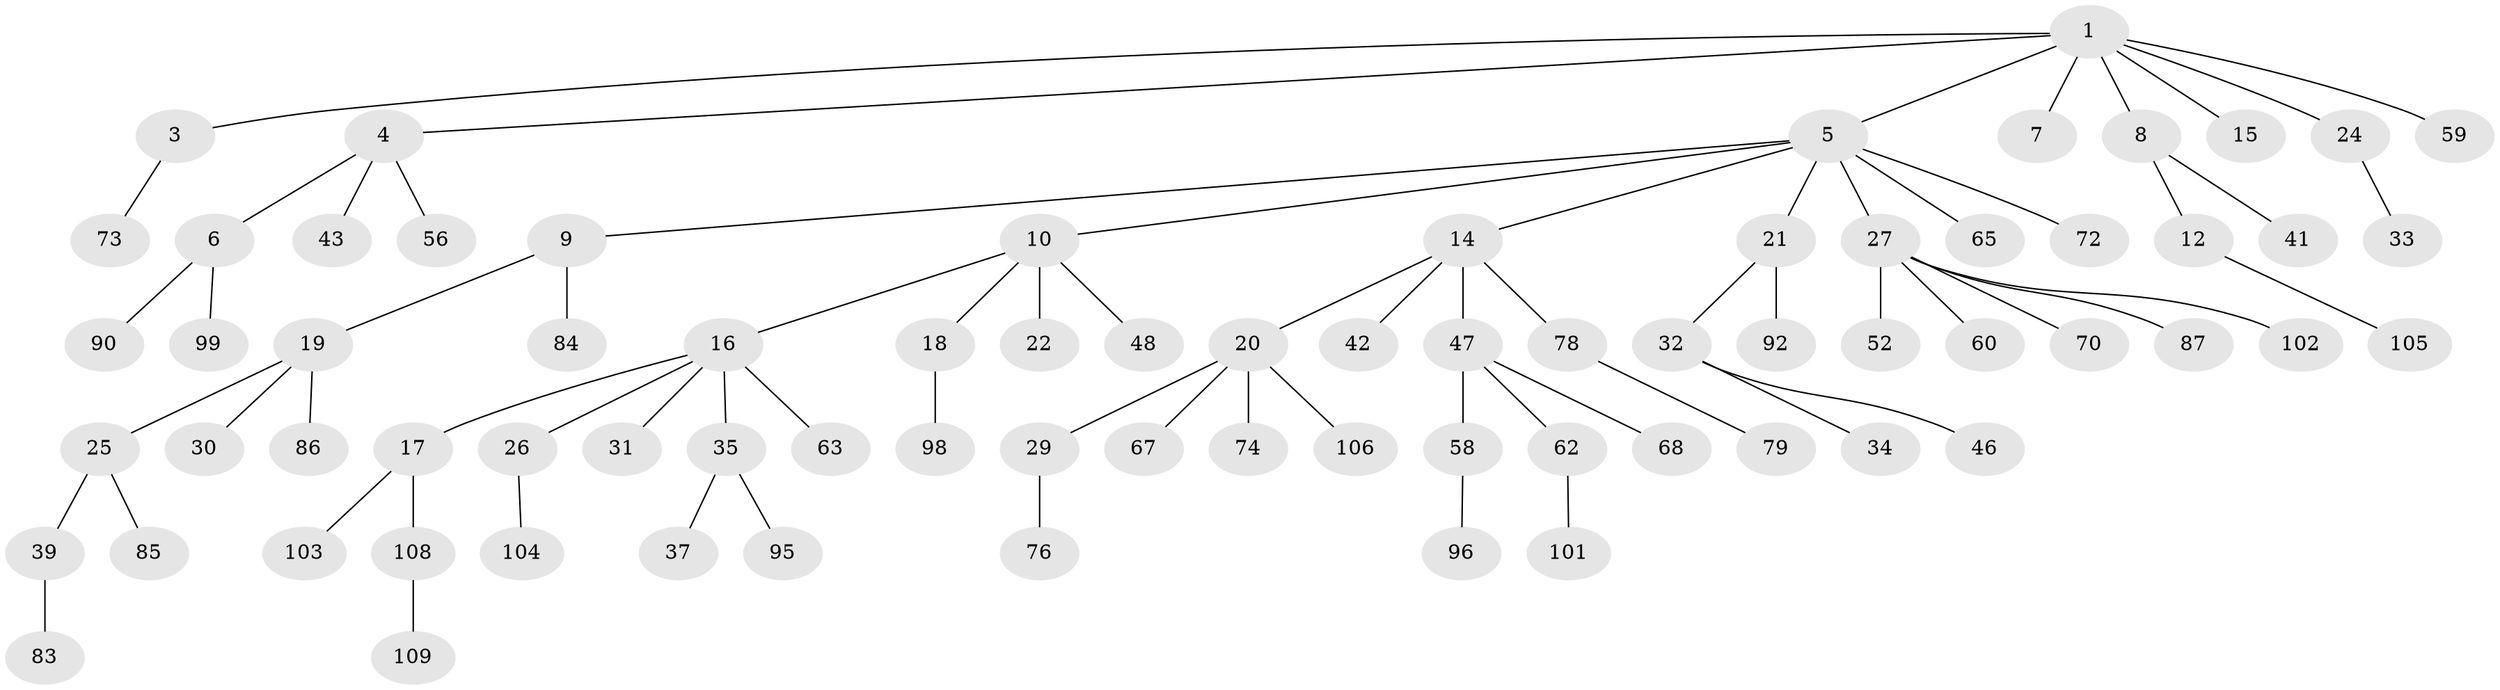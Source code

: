 // original degree distribution, {6: 0.01818181818181818, 4: 0.05454545454545454, 3: 0.1, 5: 0.045454545454545456, 9: 0.00909090909090909, 2: 0.2727272727272727, 1: 0.5}
// Generated by graph-tools (version 1.1) at 2025/42/03/06/25 10:42:05]
// undirected, 74 vertices, 73 edges
graph export_dot {
graph [start="1"]
  node [color=gray90,style=filled];
  1 [super="+2"];
  3 [super="+44"];
  4 [super="+40"];
  5 [super="+45"];
  6 [super="+88"];
  7 [super="+36"];
  8 [super="+23"];
  9 [super="+13"];
  10 [super="+11"];
  12 [super="+61"];
  14 [super="+55"];
  15;
  16;
  17 [super="+69"];
  18 [super="+51"];
  19 [super="+50"];
  20 [super="+77"];
  21 [super="+64"];
  22;
  24 [super="+28"];
  25;
  26 [super="+81"];
  27 [super="+57"];
  29;
  30;
  31 [super="+38"];
  32 [super="+66"];
  33;
  34 [super="+91"];
  35 [super="+71"];
  37;
  39 [super="+80"];
  41 [super="+49"];
  42;
  43;
  46 [super="+75"];
  47 [super="+54"];
  48;
  52 [super="+53"];
  56;
  58;
  59;
  60;
  62 [super="+107"];
  63;
  65;
  67;
  68;
  70 [super="+100"];
  72 [super="+110"];
  73 [super="+97"];
  74;
  76 [super="+82"];
  78;
  79;
  83;
  84 [super="+94"];
  85;
  86;
  87 [super="+89"];
  90;
  92 [super="+93"];
  95;
  96;
  98;
  99;
  101;
  102;
  103;
  104;
  105;
  106;
  108;
  109;
  1 -- 4;
  1 -- 5;
  1 -- 7;
  1 -- 24;
  1 -- 59;
  1 -- 8;
  1 -- 3;
  1 -- 15;
  3 -- 73;
  4 -- 6;
  4 -- 43;
  4 -- 56;
  5 -- 9;
  5 -- 10;
  5 -- 14;
  5 -- 21;
  5 -- 27;
  5 -- 65;
  5 -- 72;
  6 -- 90;
  6 -- 99;
  8 -- 12;
  8 -- 41;
  9 -- 19;
  9 -- 84;
  10 -- 16;
  10 -- 48;
  10 -- 18;
  10 -- 22;
  12 -- 105;
  14 -- 20;
  14 -- 42;
  14 -- 47;
  14 -- 78;
  16 -- 17;
  16 -- 26;
  16 -- 31;
  16 -- 35;
  16 -- 63;
  17 -- 103;
  17 -- 108;
  18 -- 98;
  19 -- 25;
  19 -- 30;
  19 -- 86;
  20 -- 29;
  20 -- 67;
  20 -- 74;
  20 -- 106;
  21 -- 32;
  21 -- 92;
  24 -- 33;
  25 -- 39;
  25 -- 85;
  26 -- 104;
  27 -- 52;
  27 -- 70;
  27 -- 87;
  27 -- 60;
  27 -- 102;
  29 -- 76;
  32 -- 34;
  32 -- 46;
  35 -- 37;
  35 -- 95;
  39 -- 83;
  47 -- 58;
  47 -- 68;
  47 -- 62;
  58 -- 96;
  62 -- 101;
  78 -- 79;
  108 -- 109;
}
